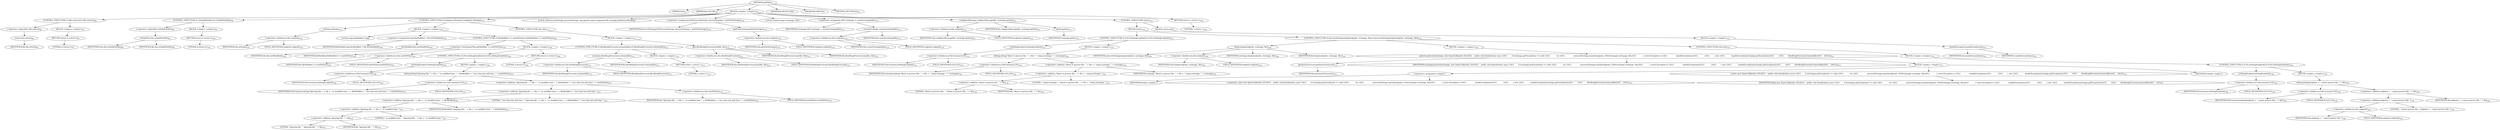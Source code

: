 digraph "pollFile" {  
"204" [label = <(METHOD,pollFile)<SUB>93</SUB>> ]
"16" [label = <(PARAM,this)<SUB>93</SUB>> ]
"205" [label = <(PARAM,final File file)<SUB>93</SUB>> ]
"206" [label = <(BLOCK,&lt;empty&gt;,&lt;empty&gt;)<SUB>93</SUB>> ]
"207" [label = <(CONTROL_STRUCTURE,if (!file.exists()),if (!file.exists()))<SUB>96</SUB>> ]
"208" [label = <(&lt;operator&gt;.logicalNot,!file.exists())<SUB>96</SUB>> ]
"209" [label = <(exists,file.exists())<SUB>96</SUB>> ]
"210" [label = <(IDENTIFIER,file,file.exists())<SUB>96</SUB>> ]
"211" [label = <(BLOCK,&lt;empty&gt;,&lt;empty&gt;)<SUB>96</SUB>> ]
"212" [label = <(RETURN,return 0;,return 0;)<SUB>97</SUB>> ]
"213" [label = <(LITERAL,0,return 0;)<SUB>97</SUB>> ]
"214" [label = <(CONTROL_STRUCTURE,if (!isValidFile(file)),if (!isValidFile(file)))<SUB>99</SUB>> ]
"215" [label = <(&lt;operator&gt;.logicalNot,!isValidFile(file))<SUB>99</SUB>> ]
"216" [label = <(isValidFile,this.isValidFile(file))<SUB>99</SUB>> ]
"15" [label = <(IDENTIFIER,this,this.isValidFile(file))<SUB>99</SUB>> ]
"217" [label = <(IDENTIFIER,file,this.isValidFile(file))<SUB>99</SUB>> ]
"218" [label = <(BLOCK,&lt;empty&gt;,&lt;empty&gt;)<SUB>99</SUB>> ]
"219" [label = <(RETURN,return 0;,return 0;)<SUB>100</SUB>> ]
"220" [label = <(LITERAL,0,return 0;)<SUB>100</SUB>> ]
"221" [label = <(CONTROL_STRUCTURE,if (endpoint.isNoop()),if (endpoint.isNoop()))<SUB>103</SUB>> ]
"222" [label = <(isNoop,isNoop())<SUB>103</SUB>> ]
"223" [label = <(&lt;operator&gt;.fieldAccess,this.endpoint)<SUB>103</SUB>> ]
"224" [label = <(IDENTIFIER,this,isNoop())<SUB>103</SUB>> ]
"225" [label = <(FIELD_IDENTIFIER,endpoint,endpoint)<SUB>103</SUB>> ]
"226" [label = <(BLOCK,&lt;empty&gt;,&lt;empty&gt;)<SUB>103</SUB>> ]
"227" [label = <(LOCAL,long fileModified: long)> ]
"228" [label = <(&lt;operator&gt;.assignment,long fileModified = file.lastModified())<SUB>104</SUB>> ]
"229" [label = <(IDENTIFIER,fileModified,long fileModified = file.lastModified())<SUB>104</SUB>> ]
"230" [label = <(lastModified,file.lastModified())<SUB>104</SUB>> ]
"231" [label = <(IDENTIFIER,file,file.lastModified())<SUB>104</SUB>> ]
"232" [label = <(CONTROL_STRUCTURE,if (fileModified &lt;= lastPollTime),if (fileModified &lt;= lastPollTime))<SUB>105</SUB>> ]
"233" [label = <(&lt;operator&gt;.lessEqualsThan,fileModified &lt;= lastPollTime)<SUB>105</SUB>> ]
"234" [label = <(IDENTIFIER,fileModified,fileModified &lt;= lastPollTime)<SUB>105</SUB>> ]
"235" [label = <(&lt;operator&gt;.fieldAccess,this.lastPollTime)<SUB>105</SUB>> ]
"236" [label = <(IDENTIFIER,this,fileModified &lt;= lastPollTime)<SUB>105</SUB>> ]
"237" [label = <(FIELD_IDENTIFIER,lastPollTime,lastPollTime)<SUB>105</SUB>> ]
"238" [label = <(BLOCK,&lt;empty&gt;,&lt;empty&gt;)<SUB>105</SUB>> ]
"239" [label = <(CONTROL_STRUCTURE,if (LOG.isDebugEnabled()),if (LOG.isDebugEnabled()))<SUB>106</SUB>> ]
"240" [label = <(isDebugEnabled,isDebugEnabled())<SUB>106</SUB>> ]
"241" [label = <(&lt;operator&gt;.fieldAccess,FileConsumer.LOG)<SUB>106</SUB>> ]
"242" [label = <(IDENTIFIER,FileConsumer,isDebugEnabled())<SUB>106</SUB>> ]
"243" [label = <(FIELD_IDENTIFIER,LOG,LOG)<SUB>106</SUB>> ]
"244" [label = <(BLOCK,&lt;empty&gt;,&lt;empty&gt;)<SUB>106</SUB>> ]
"245" [label = <(debug,debug(&quot;Ignoring file: &quot; + file + &quot; as modified time: &quot; + fileModified + &quot; less than last poll time: &quot; + lastPollTime))<SUB>107</SUB>> ]
"246" [label = <(&lt;operator&gt;.fieldAccess,FileConsumer.LOG)<SUB>107</SUB>> ]
"247" [label = <(IDENTIFIER,FileConsumer,debug(&quot;Ignoring file: &quot; + file + &quot; as modified time: &quot; + fileModified + &quot; less than last poll time: &quot; + lastPollTime))<SUB>107</SUB>> ]
"248" [label = <(FIELD_IDENTIFIER,LOG,LOG)<SUB>107</SUB>> ]
"249" [label = <(&lt;operator&gt;.addition,&quot;Ignoring file: &quot; + file + &quot; as modified time: &quot; + fileModified + &quot; less than last poll time: &quot; + lastPollTime)<SUB>107</SUB>> ]
"250" [label = <(&lt;operator&gt;.addition,&quot;Ignoring file: &quot; + file + &quot; as modified time: &quot; + fileModified + &quot; less than last poll time: &quot;)<SUB>107</SUB>> ]
"251" [label = <(&lt;operator&gt;.addition,&quot;Ignoring file: &quot; + file + &quot; as modified time: &quot; + fileModified)<SUB>107</SUB>> ]
"252" [label = <(&lt;operator&gt;.addition,&quot;Ignoring file: &quot; + file + &quot; as modified time: &quot;)<SUB>107</SUB>> ]
"253" [label = <(&lt;operator&gt;.addition,&quot;Ignoring file: &quot; + file)<SUB>107</SUB>> ]
"254" [label = <(LITERAL,&quot;Ignoring file: &quot;,&quot;Ignoring file: &quot; + file)<SUB>107</SUB>> ]
"255" [label = <(IDENTIFIER,file,&quot;Ignoring file: &quot; + file)<SUB>107</SUB>> ]
"256" [label = <(LITERAL,&quot; as modified time: &quot;,&quot;Ignoring file: &quot; + file + &quot; as modified time: &quot;)<SUB>107</SUB>> ]
"257" [label = <(IDENTIFIER,fileModified,&quot;Ignoring file: &quot; + file + &quot; as modified time: &quot; + fileModified)<SUB>107</SUB>> ]
"258" [label = <(LITERAL,&quot; less than last poll time: &quot;,&quot;Ignoring file: &quot; + file + &quot; as modified time: &quot; + fileModified + &quot; less than last poll time: &quot;)<SUB>107</SUB>> ]
"259" [label = <(&lt;operator&gt;.fieldAccess,this.lastPollTime)<SUB>107</SUB>> ]
"260" [label = <(IDENTIFIER,this,&quot;Ignoring file: &quot; + file + &quot; as modified time: &quot; + fileModified + &quot; less than last poll time: &quot; + lastPollTime)<SUB>107</SUB>> ]
"261" [label = <(FIELD_IDENTIFIER,lastPollTime,lastPollTime)<SUB>107</SUB>> ]
"262" [label = <(RETURN,return 0;,return 0;)<SUB>109</SUB>> ]
"263" [label = <(LITERAL,0,return 0;)<SUB>109</SUB>> ]
"264" [label = <(CONTROL_STRUCTURE,else,else)<SUB>111</SUB>> ]
"265" [label = <(BLOCK,&lt;empty&gt;,&lt;empty&gt;)<SUB>111</SUB>> ]
"266" [label = <(CONTROL_STRUCTURE,if (filesBeingProcessed.contains(file)),if (filesBeingProcessed.contains(file)))<SUB>112</SUB>> ]
"267" [label = <(contains,filesBeingProcessed.contains(file))<SUB>112</SUB>> ]
"268" [label = <(&lt;operator&gt;.fieldAccess,this.filesBeingProcessed)<SUB>112</SUB>> ]
"269" [label = <(IDENTIFIER,this,filesBeingProcessed.contains(file))<SUB>112</SUB>> ]
"270" [label = <(FIELD_IDENTIFIER,filesBeingProcessed,filesBeingProcessed)<SUB>112</SUB>> ]
"271" [label = <(IDENTIFIER,file,filesBeingProcessed.contains(file))<SUB>112</SUB>> ]
"272" [label = <(BLOCK,&lt;empty&gt;,&lt;empty&gt;)<SUB>112</SUB>> ]
"273" [label = <(RETURN,return 1;,return 1;)<SUB>113</SUB>> ]
"274" [label = <(LITERAL,1,return 1;)<SUB>113</SUB>> ]
"275" [label = <(put,filesBeingProcessed.put(file, file))<SUB>115</SUB>> ]
"276" [label = <(&lt;operator&gt;.fieldAccess,this.filesBeingProcessed)<SUB>115</SUB>> ]
"277" [label = <(IDENTIFIER,this,filesBeingProcessed.put(file, file))<SUB>115</SUB>> ]
"278" [label = <(FIELD_IDENTIFIER,filesBeingProcessed,filesBeingProcessed)<SUB>115</SUB>> ]
"279" [label = <(IDENTIFIER,file,filesBeingProcessed.put(file, file))<SUB>115</SUB>> ]
"280" [label = <(IDENTIFIER,file,filesBeingProcessed.put(file, file))<SUB>115</SUB>> ]
"281" [label = <(LOCAL,FileProcessStrategy processStrategy: org.apache.camel.component.file.strategy.FileProcessStrategy)> ]
"282" [label = <(&lt;operator&gt;.assignment,FileProcessStrategy processStrategy = getFileStrategy())<SUB>118</SUB>> ]
"283" [label = <(IDENTIFIER,processStrategy,FileProcessStrategy processStrategy = getFileStrategy())<SUB>118</SUB>> ]
"284" [label = <(getFileStrategy,getFileStrategy())<SUB>118</SUB>> ]
"285" [label = <(&lt;operator&gt;.fieldAccess,this.endpoint)<SUB>118</SUB>> ]
"286" [label = <(IDENTIFIER,this,getFileStrategy())<SUB>118</SUB>> ]
"287" [label = <(FIELD_IDENTIFIER,endpoint,endpoint)<SUB>118</SUB>> ]
"288" [label = <(LOCAL,FileExchange exchange: ANY)> ]
"289" [label = <(&lt;operator&gt;.assignment,ANY exchange = createExchange(file))<SUB>119</SUB>> ]
"290" [label = <(IDENTIFIER,exchange,ANY exchange = createExchange(file))<SUB>119</SUB>> ]
"291" [label = <(createExchange,createExchange(file))<SUB>119</SUB>> ]
"292" [label = <(&lt;operator&gt;.fieldAccess,this.endpoint)<SUB>119</SUB>> ]
"293" [label = <(IDENTIFIER,this,createExchange(file))<SUB>119</SUB>> ]
"294" [label = <(FIELD_IDENTIFIER,endpoint,endpoint)<SUB>119</SUB>> ]
"295" [label = <(IDENTIFIER,file,createExchange(file))<SUB>119</SUB>> ]
"296" [label = <(configureMessage,configureMessage(file, exchange.getIn()))<SUB>121</SUB>> ]
"297" [label = <(&lt;operator&gt;.fieldAccess,this.endpoint)<SUB>121</SUB>> ]
"298" [label = <(IDENTIFIER,this,configureMessage(file, exchange.getIn()))<SUB>121</SUB>> ]
"299" [label = <(FIELD_IDENTIFIER,endpoint,endpoint)<SUB>121</SUB>> ]
"300" [label = <(IDENTIFIER,file,configureMessage(file, exchange.getIn()))<SUB>121</SUB>> ]
"301" [label = <(getIn,getIn())<SUB>121</SUB>> ]
"302" [label = <(IDENTIFIER,exchange,getIn())<SUB>121</SUB>> ]
"303" [label = <(CONTROL_STRUCTURE,try,try)<SUB>122</SUB>> ]
"304" [label = <(BLOCK,try,try)<SUB>122</SUB>> ]
"305" [label = <(CONTROL_STRUCTURE,if (LOG.isDebugEnabled()),if (LOG.isDebugEnabled()))<SUB>123</SUB>> ]
"306" [label = <(isDebugEnabled,isDebugEnabled())<SUB>123</SUB>> ]
"307" [label = <(&lt;operator&gt;.fieldAccess,FileConsumer.LOG)<SUB>123</SUB>> ]
"308" [label = <(IDENTIFIER,FileConsumer,isDebugEnabled())<SUB>123</SUB>> ]
"309" [label = <(FIELD_IDENTIFIER,LOG,LOG)<SUB>123</SUB>> ]
"310" [label = <(BLOCK,&lt;empty&gt;,&lt;empty&gt;)<SUB>123</SUB>> ]
"311" [label = <(debug,debug(&quot;About to process file:  &quot; + file + &quot; using exchange: &quot; + exchange))<SUB>124</SUB>> ]
"312" [label = <(&lt;operator&gt;.fieldAccess,FileConsumer.LOG)<SUB>124</SUB>> ]
"313" [label = <(IDENTIFIER,FileConsumer,debug(&quot;About to process file:  &quot; + file + &quot; using exchange: &quot; + exchange))<SUB>124</SUB>> ]
"314" [label = <(FIELD_IDENTIFIER,LOG,LOG)<SUB>124</SUB>> ]
"315" [label = <(&lt;operator&gt;.addition,&quot;About to process file:  &quot; + file + &quot; using exchange: &quot; + exchange)<SUB>124</SUB>> ]
"316" [label = <(&lt;operator&gt;.addition,&quot;About to process file:  &quot; + file + &quot; using exchange: &quot;)<SUB>124</SUB>> ]
"317" [label = <(&lt;operator&gt;.addition,&quot;About to process file:  &quot; + file)<SUB>124</SUB>> ]
"318" [label = <(LITERAL,&quot;About to process file:  &quot;,&quot;About to process file:  &quot; + file)<SUB>124</SUB>> ]
"319" [label = <(IDENTIFIER,file,&quot;About to process file:  &quot; + file)<SUB>124</SUB>> ]
"320" [label = <(LITERAL,&quot; using exchange: &quot;,&quot;About to process file:  &quot; + file + &quot; using exchange: &quot;)<SUB>124</SUB>> ]
"321" [label = <(IDENTIFIER,exchange,&quot;About to process file:  &quot; + file + &quot; using exchange: &quot; + exchange)<SUB>124</SUB>> ]
"322" [label = <(CONTROL_STRUCTURE,if (processStrategy.begin(endpoint, exchange, file)),if (processStrategy.begin(endpoint, exchange, file)))<SUB>126</SUB>> ]
"323" [label = <(begin,begin(endpoint, exchange, file))<SUB>126</SUB>> ]
"324" [label = <(IDENTIFIER,processStrategy,begin(endpoint, exchange, file))<SUB>126</SUB>> ]
"325" [label = <(&lt;operator&gt;.fieldAccess,this.endpoint)<SUB>126</SUB>> ]
"326" [label = <(IDENTIFIER,this,begin(endpoint, exchange, file))<SUB>126</SUB>> ]
"327" [label = <(FIELD_IDENTIFIER,endpoint,endpoint)<SUB>126</SUB>> ]
"328" [label = <(IDENTIFIER,exchange,begin(endpoint, exchange, file))<SUB>126</SUB>> ]
"329" [label = <(IDENTIFIER,file,begin(endpoint, exchange, file))<SUB>126</SUB>> ]
"330" [label = <(BLOCK,&lt;empty&gt;,&lt;empty&gt;)<SUB>126</SUB>> ]
"331" [label = <(process,process(exchange, new AsyncCallback() {\012\012    public void done(boolean sync) {\012        if (exchange.getException() == null) {\012            try {\012                processStrategy.commit(endpoint, (FileExchange) exchange, file);\012            } catch (Exception e) {\012                handleException(e);\012            }\012        } else {\012            handleException(exchange.getException());\012        }\012        filesBeingProcessed.remove(file);\012    }\012}))<SUB>131</SUB>> ]
"332" [label = <(getAsyncProcessor,getAsyncProcessor())<SUB>131</SUB>> ]
"17" [label = <(IDENTIFIER,this,getAsyncProcessor())<SUB>131</SUB>> ]
"333" [label = <(IDENTIFIER,exchange,process(exchange, new AsyncCallback() {\012\012    public void done(boolean sync) {\012        if (exchange.getException() == null) {\012            try {\012                processStrategy.commit(endpoint, (FileExchange) exchange, file);\012            } catch (Exception e) {\012                handleException(e);\012            }\012        } else {\012            handleException(exchange.getException());\012        }\012        filesBeingProcessed.remove(file);\012    }\012}))<SUB>131</SUB>> ]
"334" [label = <(BLOCK,&lt;empty&gt;,&lt;empty&gt;)<SUB>131</SUB>> ]
"335" [label = <(&lt;operator&gt;.assignment,&lt;empty&gt;)> ]
"336" [label = <(IDENTIFIER,$obj2,&lt;empty&gt;)> ]
"337" [label = <(&lt;operator&gt;.alloc,new AsyncCallback() {\012\012    public void done(boolean sync) {\012        if (exchange.getException() == null) {\012            try {\012                processStrategy.commit(endpoint, (FileExchange) exchange, file);\012            } catch (Exception e) {\012                handleException(e);\012            }\012        } else {\012            handleException(exchange.getException());\012        }\012        filesBeingProcessed.remove(file);\012    }\012})<SUB>131</SUB>> ]
"338" [label = <(&lt;init&gt;,new AsyncCallback() {\012\012    public void done(boolean sync) {\012        if (exchange.getException() == null) {\012            try {\012                processStrategy.commit(endpoint, (FileExchange) exchange, file);\012            } catch (Exception e) {\012                handleException(e);\012            }\012        } else {\012            handleException(exchange.getException());\012        }\012        filesBeingProcessed.remove(file);\012    }\012})<SUB>131</SUB>> ]
"339" [label = <(IDENTIFIER,$obj2,new AsyncCallback() {\012\012    public void done(boolean sync) {\012        if (exchange.getException() == null) {\012            try {\012                processStrategy.commit(endpoint, (FileExchange) exchange, file);\012            } catch (Exception e) {\012                handleException(e);\012            }\012        } else {\012            handleException(exchange.getException());\012        }\012        filesBeingProcessed.remove(file);\012    }\012})> ]
"340" [label = <(IDENTIFIER,$obj2,&lt;empty&gt;)> ]
"341" [label = <(CONTROL_STRUCTURE,else,else)<SUB>147</SUB>> ]
"342" [label = <(BLOCK,&lt;empty&gt;,&lt;empty&gt;)<SUB>147</SUB>> ]
"343" [label = <(CONTROL_STRUCTURE,if (LOG.isDebugEnabled()),if (LOG.isDebugEnabled()))<SUB>148</SUB>> ]
"344" [label = <(isDebugEnabled,isDebugEnabled())<SUB>148</SUB>> ]
"345" [label = <(&lt;operator&gt;.fieldAccess,FileConsumer.LOG)<SUB>148</SUB>> ]
"346" [label = <(IDENTIFIER,FileConsumer,isDebugEnabled())<SUB>148</SUB>> ]
"347" [label = <(FIELD_IDENTIFIER,LOG,LOG)<SUB>148</SUB>> ]
"348" [label = <(BLOCK,&lt;empty&gt;,&lt;empty&gt;)<SUB>148</SUB>> ]
"349" [label = <(debug,debug(endpoint + &quot; cannot process file: &quot; + file))<SUB>149</SUB>> ]
"350" [label = <(&lt;operator&gt;.fieldAccess,FileConsumer.LOG)<SUB>149</SUB>> ]
"351" [label = <(IDENTIFIER,FileConsumer,debug(endpoint + &quot; cannot process file: &quot; + file))<SUB>149</SUB>> ]
"352" [label = <(FIELD_IDENTIFIER,LOG,LOG)<SUB>149</SUB>> ]
"353" [label = <(&lt;operator&gt;.addition,endpoint + &quot; cannot process file: &quot; + file)<SUB>149</SUB>> ]
"354" [label = <(&lt;operator&gt;.addition,endpoint + &quot; cannot process file: &quot;)<SUB>149</SUB>> ]
"355" [label = <(&lt;operator&gt;.fieldAccess,this.endpoint)<SUB>149</SUB>> ]
"356" [label = <(IDENTIFIER,this,endpoint + &quot; cannot process file: &quot;)<SUB>149</SUB>> ]
"357" [label = <(FIELD_IDENTIFIER,endpoint,endpoint)<SUB>149</SUB>> ]
"358" [label = <(LITERAL,&quot; cannot process file: &quot;,endpoint + &quot; cannot process file: &quot;)<SUB>149</SUB>> ]
"359" [label = <(IDENTIFIER,file,endpoint + &quot; cannot process file: &quot; + file)<SUB>149</SUB>> ]
"360" [label = <(BLOCK,catch,catch)> ]
"361" [label = <(BLOCK,&lt;empty&gt;,&lt;empty&gt;)<SUB>153</SUB>> ]
"362" [label = <(handleException,handleException(e))<SUB>154</SUB>> ]
"18" [label = <(IDENTIFIER,this,handleException(e))<SUB>154</SUB>> ]
"363" [label = <(IDENTIFIER,e,handleException(e))<SUB>154</SUB>> ]
"364" [label = <(RETURN,return 1;,return 1;)<SUB>156</SUB>> ]
"365" [label = <(LITERAL,1,return 1;)<SUB>156</SUB>> ]
"366" [label = <(MODIFIER,PROTECTED)> ]
"367" [label = <(MODIFIER,VIRTUAL)> ]
"368" [label = <(METHOD_RETURN,int)<SUB>93</SUB>> ]
  "204" -> "16" 
  "204" -> "205" 
  "204" -> "206" 
  "204" -> "366" 
  "204" -> "367" 
  "204" -> "368" 
  "206" -> "207" 
  "206" -> "214" 
  "206" -> "221" 
  "206" -> "281" 
  "206" -> "282" 
  "206" -> "288" 
  "206" -> "289" 
  "206" -> "296" 
  "206" -> "303" 
  "206" -> "364" 
  "207" -> "208" 
  "207" -> "211" 
  "208" -> "209" 
  "209" -> "210" 
  "211" -> "212" 
  "212" -> "213" 
  "214" -> "215" 
  "214" -> "218" 
  "215" -> "216" 
  "216" -> "15" 
  "216" -> "217" 
  "218" -> "219" 
  "219" -> "220" 
  "221" -> "222" 
  "221" -> "226" 
  "221" -> "264" 
  "222" -> "223" 
  "223" -> "224" 
  "223" -> "225" 
  "226" -> "227" 
  "226" -> "228" 
  "226" -> "232" 
  "228" -> "229" 
  "228" -> "230" 
  "230" -> "231" 
  "232" -> "233" 
  "232" -> "238" 
  "233" -> "234" 
  "233" -> "235" 
  "235" -> "236" 
  "235" -> "237" 
  "238" -> "239" 
  "238" -> "262" 
  "239" -> "240" 
  "239" -> "244" 
  "240" -> "241" 
  "241" -> "242" 
  "241" -> "243" 
  "244" -> "245" 
  "245" -> "246" 
  "245" -> "249" 
  "246" -> "247" 
  "246" -> "248" 
  "249" -> "250" 
  "249" -> "259" 
  "250" -> "251" 
  "250" -> "258" 
  "251" -> "252" 
  "251" -> "257" 
  "252" -> "253" 
  "252" -> "256" 
  "253" -> "254" 
  "253" -> "255" 
  "259" -> "260" 
  "259" -> "261" 
  "262" -> "263" 
  "264" -> "265" 
  "265" -> "266" 
  "265" -> "275" 
  "266" -> "267" 
  "266" -> "272" 
  "267" -> "268" 
  "267" -> "271" 
  "268" -> "269" 
  "268" -> "270" 
  "272" -> "273" 
  "273" -> "274" 
  "275" -> "276" 
  "275" -> "279" 
  "275" -> "280" 
  "276" -> "277" 
  "276" -> "278" 
  "282" -> "283" 
  "282" -> "284" 
  "284" -> "285" 
  "285" -> "286" 
  "285" -> "287" 
  "289" -> "290" 
  "289" -> "291" 
  "291" -> "292" 
  "291" -> "295" 
  "292" -> "293" 
  "292" -> "294" 
  "296" -> "297" 
  "296" -> "300" 
  "296" -> "301" 
  "297" -> "298" 
  "297" -> "299" 
  "301" -> "302" 
  "303" -> "304" 
  "303" -> "360" 
  "304" -> "305" 
  "304" -> "322" 
  "305" -> "306" 
  "305" -> "310" 
  "306" -> "307" 
  "307" -> "308" 
  "307" -> "309" 
  "310" -> "311" 
  "311" -> "312" 
  "311" -> "315" 
  "312" -> "313" 
  "312" -> "314" 
  "315" -> "316" 
  "315" -> "321" 
  "316" -> "317" 
  "316" -> "320" 
  "317" -> "318" 
  "317" -> "319" 
  "322" -> "323" 
  "322" -> "330" 
  "322" -> "341" 
  "323" -> "324" 
  "323" -> "325" 
  "323" -> "328" 
  "323" -> "329" 
  "325" -> "326" 
  "325" -> "327" 
  "330" -> "331" 
  "331" -> "332" 
  "331" -> "333" 
  "331" -> "334" 
  "332" -> "17" 
  "334" -> "335" 
  "334" -> "338" 
  "334" -> "340" 
  "335" -> "336" 
  "335" -> "337" 
  "338" -> "339" 
  "341" -> "342" 
  "342" -> "343" 
  "343" -> "344" 
  "343" -> "348" 
  "344" -> "345" 
  "345" -> "346" 
  "345" -> "347" 
  "348" -> "349" 
  "349" -> "350" 
  "349" -> "353" 
  "350" -> "351" 
  "350" -> "352" 
  "353" -> "354" 
  "353" -> "359" 
  "354" -> "355" 
  "354" -> "358" 
  "355" -> "356" 
  "355" -> "357" 
  "360" -> "361" 
  "361" -> "362" 
  "362" -> "18" 
  "362" -> "363" 
  "364" -> "365" 
}

